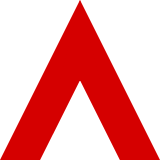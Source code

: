 <mxfile version="13.4.4" type="device"><diagram id="gAAoNhqjmPJ_-Fd2u5jG" name="Page-1"><mxGraphModel dx="221" dy="116" grid="1" gridSize="10" guides="1" tooltips="1" connect="1" arrows="1" fold="1" page="1" pageScale="1" pageWidth="827" pageHeight="1169" math="0" shadow="0"><root><mxCell id="0"/><mxCell id="1" parent="0"/><mxCell id="ubwtuBYIN1QSmVhLen8X-12" value="" style="verticalLabelPosition=bottom;verticalAlign=top;html=1;shape=mxgraph.basic.diag_stripe;dx=16.03;strokeWidth=1;fontColor=#ffffff;strokeColor=none;fillColor=#d50000;" vertex="1" parent="1"><mxGeometry x="320" y="360" width="40" height="80" as="geometry"/></mxCell><mxCell id="ubwtuBYIN1QSmVhLen8X-13" value="" style="verticalLabelPosition=bottom;verticalAlign=top;html=1;shape=mxgraph.basic.diag_stripe;dx=16.03;strokeWidth=1;flipH=1;fontColor=#ffffff;strokeColor=none;fillColor=#d50000;" vertex="1" parent="1"><mxGeometry x="360" y="360" width="40" height="80" as="geometry"/></mxCell><mxCell id="ubwtuBYIN1QSmVhLen8X-15" value="" style="verticalLabelPosition=bottom;verticalAlign=top;html=1;shape=mxgraph.basic.acute_triangle;dx=0.5;strokeWidth=1;fontColor=#ffffff;strokeColor=none;fillColor=#d50000;" vertex="1" parent="1"><mxGeometry x="350" y="360" width="20" height="40" as="geometry"/></mxCell></root></mxGraphModel></diagram></mxfile>